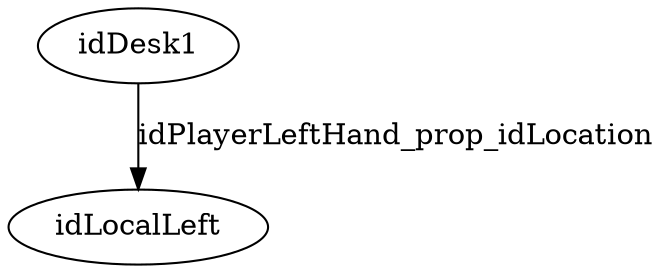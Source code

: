 strict digraph  {
idDesk1 [node_type=entity_node, root=root];
idLocalLeft;
idDesk1 -> idLocalLeft  [edge_type=property, label=idPlayerLeftHand_prop_idLocation];
}
